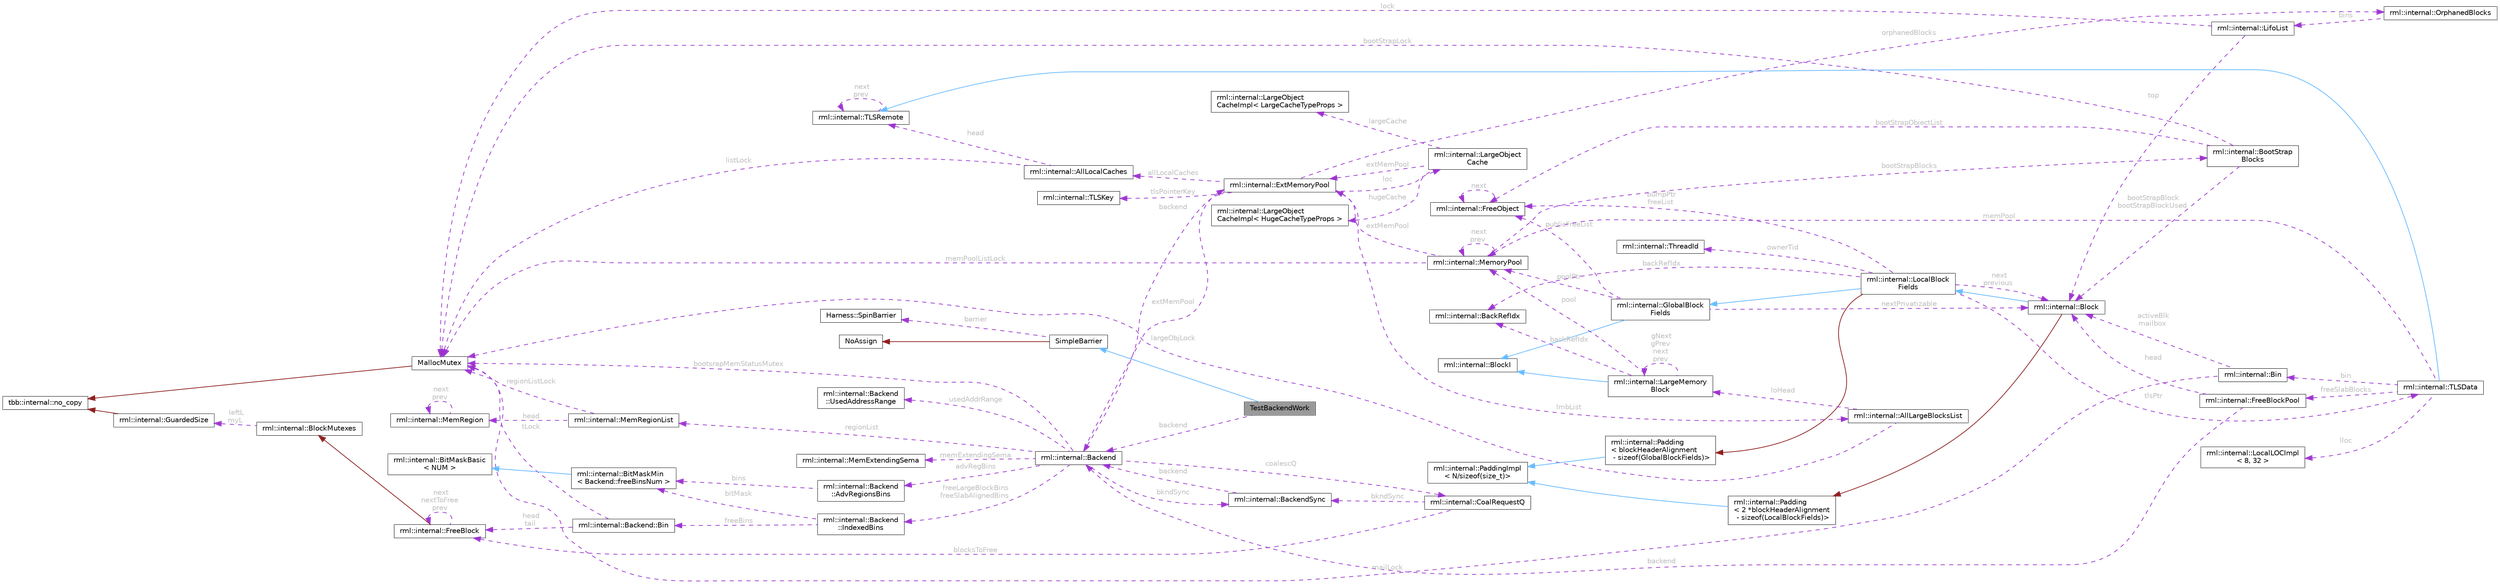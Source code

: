 digraph "TestBackendWork"
{
 // LATEX_PDF_SIZE
  bgcolor="transparent";
  edge [fontname=Helvetica,fontsize=10,labelfontname=Helvetica,labelfontsize=10];
  node [fontname=Helvetica,fontsize=10,shape=box,height=0.2,width=0.4];
  rankdir="LR";
  Node1 [id="Node000001",label="TestBackendWork",height=0.2,width=0.4,color="gray40", fillcolor="grey60", style="filled", fontcolor="black",tooltip=" "];
  Node2 -> Node1 [id="edge1_Node000001_Node000002",dir="back",color="steelblue1",style="solid",tooltip=" "];
  Node2 [id="Node000002",label="SimpleBarrier",height=0.2,width=0.4,color="gray40", fillcolor="white", style="filled",URL="$class_simple_barrier.html",tooltip=" "];
  Node3 -> Node2 [id="edge2_Node000002_Node000003",dir="back",color="firebrick4",style="solid",tooltip=" "];
  Node3 [id="Node000003",label="NoAssign",height=0.2,width=0.4,color="gray40", fillcolor="white", style="filled",URL="$class_no_assign.html",tooltip="Base class for prohibiting compiler-generated operator="];
  Node4 -> Node2 [id="edge3_Node000002_Node000004",dir="back",color="darkorchid3",style="dashed",tooltip=" ",label=" barrier",fontcolor="grey" ];
  Node4 [id="Node000004",label="Harness::SpinBarrier",height=0.2,width=0.4,color="gray40", fillcolor="white", style="filled",URL="$class_harness_1_1_spin_barrier.html",tooltip=" "];
  Node5 -> Node1 [id="edge4_Node000001_Node000005",dir="back",color="darkorchid3",style="dashed",tooltip=" ",label=" backend",fontcolor="grey" ];
  Node5 [id="Node000005",label="rml::internal::Backend",height=0.2,width=0.4,color="gray40", fillcolor="white", style="filled",URL="$classrml_1_1internal_1_1_backend.html",tooltip=" "];
  Node6 -> Node5 [id="edge5_Node000005_Node000006",dir="back",color="darkorchid3",style="dashed",tooltip=" ",label=" extMemPool",fontcolor="grey" ];
  Node6 [id="Node000006",label="rml::internal::ExtMemoryPool",height=0.2,width=0.4,color="gray40", fillcolor="white", style="filled",URL="$structrml_1_1internal_1_1_ext_memory_pool.html",tooltip=" "];
  Node5 -> Node6 [id="edge6_Node000006_Node000005",dir="back",color="darkorchid3",style="dashed",tooltip=" ",label=" backend",fontcolor="grey" ];
  Node7 -> Node6 [id="edge7_Node000006_Node000007",dir="back",color="darkorchid3",style="dashed",tooltip=" ",label=" loc",fontcolor="grey" ];
  Node7 [id="Node000007",label="rml::internal::LargeObject\lCache",height=0.2,width=0.4,color="gray40", fillcolor="white", style="filled",URL="$classrml_1_1internal_1_1_large_object_cache.html",tooltip=" "];
  Node8 -> Node7 [id="edge8_Node000007_Node000008",dir="back",color="darkorchid3",style="dashed",tooltip=" ",label=" hugeCache",fontcolor="grey" ];
  Node8 [id="Node000008",label="rml::internal::LargeObject\lCacheImpl\< HugeCacheTypeProps \>",height=0.2,width=0.4,color="gray40", fillcolor="white", style="filled",URL="$classrml_1_1internal_1_1_large_object_cache_impl.html",tooltip=" "];
  Node9 -> Node7 [id="edge9_Node000007_Node000009",dir="back",color="darkorchid3",style="dashed",tooltip=" ",label=" largeCache",fontcolor="grey" ];
  Node9 [id="Node000009",label="rml::internal::LargeObject\lCacheImpl\< LargeCacheTypeProps \>",height=0.2,width=0.4,color="gray40", fillcolor="white", style="filled",URL="$classrml_1_1internal_1_1_large_object_cache_impl.html",tooltip=" "];
  Node6 -> Node7 [id="edge10_Node000007_Node000006",dir="back",color="darkorchid3",style="dashed",tooltip=" ",label=" extMemPool",fontcolor="grey" ];
  Node10 -> Node6 [id="edge11_Node000006_Node000010",dir="back",color="darkorchid3",style="dashed",tooltip=" ",label=" allLocalCaches",fontcolor="grey" ];
  Node10 [id="Node000010",label="rml::internal::AllLocalCaches",height=0.2,width=0.4,color="gray40", fillcolor="white", style="filled",URL="$classrml_1_1internal_1_1_all_local_caches.html",tooltip=" "];
  Node11 -> Node10 [id="edge12_Node000010_Node000011",dir="back",color="darkorchid3",style="dashed",tooltip=" ",label=" head",fontcolor="grey" ];
  Node11 [id="Node000011",label="rml::internal::TLSRemote",height=0.2,width=0.4,color="gray40", fillcolor="white", style="filled",URL="$structrml_1_1internal_1_1_t_l_s_remote.html",tooltip=" "];
  Node11 -> Node11 [id="edge13_Node000011_Node000011",dir="back",color="darkorchid3",style="dashed",tooltip=" ",label=" next\nprev",fontcolor="grey" ];
  Node12 -> Node10 [id="edge14_Node000010_Node000012",dir="back",color="darkorchid3",style="dashed",tooltip=" ",label=" listLock",fontcolor="grey" ];
  Node12 [id="Node000012",label="MallocMutex",height=0.2,width=0.4,color="gray40", fillcolor="white", style="filled",URL="$class_malloc_mutex.html",tooltip="Stripped down version of spin_mutex."];
  Node13 -> Node12 [id="edge15_Node000012_Node000013",dir="back",color="firebrick4",style="solid",tooltip=" "];
  Node13 [id="Node000013",label="tbb::internal::no_copy",height=0.2,width=0.4,color="gray40", fillcolor="white", style="filled",tooltip=" "];
  Node14 -> Node6 [id="edge16_Node000006_Node000014",dir="back",color="darkorchid3",style="dashed",tooltip=" ",label=" orphanedBlocks",fontcolor="grey" ];
  Node14 [id="Node000014",label="rml::internal::OrphanedBlocks",height=0.2,width=0.4,color="gray40", fillcolor="white", style="filled",URL="$classrml_1_1internal_1_1_orphaned_blocks.html",tooltip=" "];
  Node15 -> Node14 [id="edge17_Node000014_Node000015",dir="back",color="darkorchid3",style="dashed",tooltip=" ",label=" bins",fontcolor="grey" ];
  Node15 [id="Node000015",label="rml::internal::LifoList",height=0.2,width=0.4,color="gray40", fillcolor="white", style="filled",URL="$classrml_1_1internal_1_1_lifo_list.html",tooltip=" "];
  Node16 -> Node15 [id="edge18_Node000015_Node000016",dir="back",color="darkorchid3",style="dashed",tooltip=" ",label=" top",fontcolor="grey" ];
  Node16 [id="Node000016",label="rml::internal::Block",height=0.2,width=0.4,color="gray40", fillcolor="white", style="filled",URL="$classrml_1_1internal_1_1_block.html",tooltip=" "];
  Node17 -> Node16 [id="edge19_Node000016_Node000017",dir="back",color="steelblue1",style="solid",tooltip=" "];
  Node17 [id="Node000017",label="rml::internal::LocalBlock\lFields",height=0.2,width=0.4,color="gray40", fillcolor="white", style="filled",URL="$classrml_1_1internal_1_1_local_block_fields.html",tooltip=" "];
  Node18 -> Node17 [id="edge20_Node000017_Node000018",dir="back",color="steelblue1",style="solid",tooltip=" "];
  Node18 [id="Node000018",label="rml::internal::GlobalBlock\lFields",height=0.2,width=0.4,color="gray40", fillcolor="white", style="filled",URL="$classrml_1_1internal_1_1_global_block_fields.html",tooltip=" "];
  Node19 -> Node18 [id="edge21_Node000018_Node000019",dir="back",color="steelblue1",style="solid",tooltip=" "];
  Node19 [id="Node000019",label="rml::internal::BlockI",height=0.2,width=0.4,color="gray40", fillcolor="white", style="filled",URL="$classrml_1_1internal_1_1_block_i.html",tooltip=" "];
  Node20 -> Node18 [id="edge22_Node000018_Node000020",dir="back",color="darkorchid3",style="dashed",tooltip=" ",label=" publicFreeList",fontcolor="grey" ];
  Node20 [id="Node000020",label="rml::internal::FreeObject",height=0.2,width=0.4,color="gray40", fillcolor="white", style="filled",URL="$structrml_1_1internal_1_1_free_object.html",tooltip=" "];
  Node20 -> Node20 [id="edge23_Node000020_Node000020",dir="back",color="darkorchid3",style="dashed",tooltip=" ",label=" next",fontcolor="grey" ];
  Node16 -> Node18 [id="edge24_Node000018_Node000016",dir="back",color="darkorchid3",style="dashed",tooltip=" ",label=" nextPrivatizable",fontcolor="grey" ];
  Node21 -> Node18 [id="edge25_Node000018_Node000021",dir="back",color="darkorchid3",style="dashed",tooltip=" ",label=" poolPtr",fontcolor="grey" ];
  Node21 [id="Node000021",label="rml::internal::MemoryPool",height=0.2,width=0.4,color="gray40", fillcolor="white", style="filled",URL="$classrml_1_1internal_1_1_memory_pool.html",tooltip=" "];
  Node12 -> Node21 [id="edge26_Node000021_Node000012",dir="back",color="darkorchid3",style="dashed",tooltip=" ",label=" memPoolListLock",fontcolor="grey" ];
  Node21 -> Node21 [id="edge27_Node000021_Node000021",dir="back",color="darkorchid3",style="dashed",tooltip=" ",label=" next\nprev",fontcolor="grey" ];
  Node6 -> Node21 [id="edge28_Node000021_Node000006",dir="back",color="darkorchid3",style="dashed",tooltip=" ",label=" extMemPool",fontcolor="grey" ];
  Node22 -> Node21 [id="edge29_Node000021_Node000022",dir="back",color="darkorchid3",style="dashed",tooltip=" ",label=" bootStrapBlocks",fontcolor="grey" ];
  Node22 [id="Node000022",label="rml::internal::BootStrap\lBlocks",height=0.2,width=0.4,color="gray40", fillcolor="white", style="filled",URL="$classrml_1_1internal_1_1_boot_strap_blocks.html",tooltip=" "];
  Node12 -> Node22 [id="edge30_Node000022_Node000012",dir="back",color="darkorchid3",style="dashed",tooltip=" ",label=" bootStrapLock",fontcolor="grey" ];
  Node16 -> Node22 [id="edge31_Node000022_Node000016",dir="back",color="darkorchid3",style="dashed",tooltip=" ",label=" bootStrapBlock\nbootStrapBlockUsed",fontcolor="grey" ];
  Node20 -> Node22 [id="edge32_Node000022_Node000020",dir="back",color="darkorchid3",style="dashed",tooltip=" ",label=" bootStrapObjectList",fontcolor="grey" ];
  Node23 -> Node17 [id="edge33_Node000017_Node000023",dir="back",color="firebrick4",style="solid",tooltip=" "];
  Node23 [id="Node000023",label="rml::internal::Padding\l\< blockHeaderAlignment\l - sizeof(GlobalBlockFields)\>",height=0.2,width=0.4,color="gray40", fillcolor="white", style="filled",URL="$structrml_1_1internal_1_1_padding.html",tooltip=" "];
  Node24 -> Node23 [id="edge34_Node000023_Node000024",dir="back",color="steelblue1",style="solid",tooltip=" "];
  Node24 [id="Node000024",label="rml::internal::PaddingImpl\l\< N/sizeof(size_t)\>",height=0.2,width=0.4,color="gray40", fillcolor="white", style="filled",URL="$structrml_1_1internal_1_1_padding_impl.html",tooltip=" "];
  Node16 -> Node17 [id="edge35_Node000017_Node000016",dir="back",color="darkorchid3",style="dashed",tooltip=" ",label=" next\nprevious",fontcolor="grey" ];
  Node20 -> Node17 [id="edge36_Node000017_Node000020",dir="back",color="darkorchid3",style="dashed",tooltip=" ",label=" bumpPtr\nfreeList",fontcolor="grey" ];
  Node25 -> Node17 [id="edge37_Node000017_Node000025",dir="back",color="darkorchid3",style="dashed",tooltip=" ",label=" tlsPtr",fontcolor="grey" ];
  Node25 [id="Node000025",label="rml::internal::TLSData",height=0.2,width=0.4,color="gray40", fillcolor="white", style="filled",URL="$classrml_1_1internal_1_1_t_l_s_data.html",tooltip=" "];
  Node11 -> Node25 [id="edge38_Node000025_Node000011",dir="back",color="steelblue1",style="solid",tooltip=" "];
  Node21 -> Node25 [id="edge39_Node000025_Node000021",dir="back",color="darkorchid3",style="dashed",tooltip=" ",label=" memPool",fontcolor="grey" ];
  Node26 -> Node25 [id="edge40_Node000025_Node000026",dir="back",color="darkorchid3",style="dashed",tooltip=" ",label=" bin",fontcolor="grey" ];
  Node26 [id="Node000026",label="rml::internal::Bin",height=0.2,width=0.4,color="gray40", fillcolor="white", style="filled",URL="$classrml_1_1internal_1_1_bin.html",tooltip=" "];
  Node16 -> Node26 [id="edge41_Node000026_Node000016",dir="back",color="darkorchid3",style="dashed",tooltip=" ",label=" activeBlk\nmailbox",fontcolor="grey" ];
  Node12 -> Node26 [id="edge42_Node000026_Node000012",dir="back",color="darkorchid3",style="dashed",tooltip=" ",label=" mailLock",fontcolor="grey" ];
  Node27 -> Node25 [id="edge43_Node000025_Node000027",dir="back",color="darkorchid3",style="dashed",tooltip=" ",label=" freeSlabBlocks",fontcolor="grey" ];
  Node27 [id="Node000027",label="rml::internal::FreeBlockPool",height=0.2,width=0.4,color="gray40", fillcolor="white", style="filled",URL="$classrml_1_1internal_1_1_free_block_pool.html",tooltip=" "];
  Node16 -> Node27 [id="edge44_Node000027_Node000016",dir="back",color="darkorchid3",style="dashed",tooltip=" ",label=" head",fontcolor="grey" ];
  Node5 -> Node27 [id="edge45_Node000027_Node000005",dir="back",color="darkorchid3",style="dashed",tooltip=" ",label=" backend",fontcolor="grey" ];
  Node28 -> Node25 [id="edge46_Node000025_Node000028",dir="back",color="darkorchid3",style="dashed",tooltip=" ",label=" lloc",fontcolor="grey" ];
  Node28 [id="Node000028",label="rml::internal::LocalLOCImpl\l\< 8, 32 \>",height=0.2,width=0.4,color="gray40", fillcolor="white", style="filled",URL="$classrml_1_1internal_1_1_local_l_o_c_impl.html",tooltip=" "];
  Node29 -> Node17 [id="edge47_Node000017_Node000029",dir="back",color="darkorchid3",style="dashed",tooltip=" ",label=" ownerTid",fontcolor="grey" ];
  Node29 [id="Node000029",label="rml::internal::ThreadId",height=0.2,width=0.4,color="gray40", fillcolor="white", style="filled",URL="$classrml_1_1internal_1_1_thread_id.html",tooltip=" "];
  Node30 -> Node17 [id="edge48_Node000017_Node000030",dir="back",color="darkorchid3",style="dashed",tooltip=" ",label=" backRefIdx",fontcolor="grey" ];
  Node30 [id="Node000030",label="rml::internal::BackRefIdx",height=0.2,width=0.4,color="gray40", fillcolor="white", style="filled",URL="$classrml_1_1internal_1_1_back_ref_idx.html",tooltip=" "];
  Node31 -> Node16 [id="edge49_Node000016_Node000031",dir="back",color="firebrick4",style="solid",tooltip=" "];
  Node31 [id="Node000031",label="rml::internal::Padding\l\< 2 *blockHeaderAlignment\l - sizeof(LocalBlockFields)\>",height=0.2,width=0.4,color="gray40", fillcolor="white", style="filled",URL="$structrml_1_1internal_1_1_padding.html",tooltip=" "];
  Node24 -> Node31 [id="edge50_Node000031_Node000024",dir="back",color="steelblue1",style="solid",tooltip=" "];
  Node12 -> Node15 [id="edge51_Node000015_Node000012",dir="back",color="darkorchid3",style="dashed",tooltip=" ",label=" lock",fontcolor="grey" ];
  Node32 -> Node6 [id="edge52_Node000006_Node000032",dir="back",color="darkorchid3",style="dashed",tooltip=" ",label=" lmbList",fontcolor="grey" ];
  Node32 [id="Node000032",label="rml::internal::AllLargeBlocksList",height=0.2,width=0.4,color="gray40", fillcolor="white", style="filled",URL="$classrml_1_1internal_1_1_all_large_blocks_list.html",tooltip=" "];
  Node12 -> Node32 [id="edge53_Node000032_Node000012",dir="back",color="darkorchid3",style="dashed",tooltip=" ",label=" largeObjLock",fontcolor="grey" ];
  Node33 -> Node32 [id="edge54_Node000032_Node000033",dir="back",color="darkorchid3",style="dashed",tooltip=" ",label=" loHead",fontcolor="grey" ];
  Node33 [id="Node000033",label="rml::internal::LargeMemory\lBlock",height=0.2,width=0.4,color="gray40", fillcolor="white", style="filled",URL="$structrml_1_1internal_1_1_large_memory_block.html",tooltip=" "];
  Node19 -> Node33 [id="edge55_Node000033_Node000019",dir="back",color="steelblue1",style="solid",tooltip=" "];
  Node21 -> Node33 [id="edge56_Node000033_Node000021",dir="back",color="darkorchid3",style="dashed",tooltip=" ",label=" pool",fontcolor="grey" ];
  Node33 -> Node33 [id="edge57_Node000033_Node000033",dir="back",color="darkorchid3",style="dashed",tooltip=" ",label=" gNext\ngPrev\nnext\nprev",fontcolor="grey" ];
  Node30 -> Node33 [id="edge58_Node000033_Node000030",dir="back",color="darkorchid3",style="dashed",tooltip=" ",label=" backRefIdx",fontcolor="grey" ];
  Node34 -> Node6 [id="edge59_Node000006_Node000034",dir="back",color="darkorchid3",style="dashed",tooltip=" ",label=" tlsPointerKey",fontcolor="grey" ];
  Node34 [id="Node000034",label="rml::internal::TLSKey",height=0.2,width=0.4,color="gray40", fillcolor="white", style="filled",URL="$classrml_1_1internal_1_1_t_l_s_key.html",tooltip=" "];
  Node35 -> Node5 [id="edge60_Node000005_Node000035",dir="back",color="darkorchid3",style="dashed",tooltip=" ",label=" regionList",fontcolor="grey" ];
  Node35 [id="Node000035",label="rml::internal::MemRegionList",height=0.2,width=0.4,color="gray40", fillcolor="white", style="filled",URL="$classrml_1_1internal_1_1_mem_region_list.html",tooltip=" "];
  Node12 -> Node35 [id="edge61_Node000035_Node000012",dir="back",color="darkorchid3",style="dashed",tooltip=" ",label=" regionListLock",fontcolor="grey" ];
  Node36 -> Node35 [id="edge62_Node000035_Node000036",dir="back",color="darkorchid3",style="dashed",tooltip=" ",label=" head",fontcolor="grey" ];
  Node36 [id="Node000036",label="rml::internal::MemRegion",height=0.2,width=0.4,color="gray40", fillcolor="white", style="filled",URL="$structrml_1_1internal_1_1_mem_region.html",tooltip=" "];
  Node36 -> Node36 [id="edge63_Node000036_Node000036",dir="back",color="darkorchid3",style="dashed",tooltip=" ",label=" next\nprev",fontcolor="grey" ];
  Node37 -> Node5 [id="edge64_Node000005_Node000037",dir="back",color="darkorchid3",style="dashed",tooltip=" ",label=" coalescQ",fontcolor="grey" ];
  Node37 [id="Node000037",label="rml::internal::CoalRequestQ",height=0.2,width=0.4,color="gray40", fillcolor="white", style="filled",URL="$classrml_1_1internal_1_1_coal_request_q.html",tooltip=" "];
  Node38 -> Node37 [id="edge65_Node000037_Node000038",dir="back",color="darkorchid3",style="dashed",tooltip=" ",label=" blocksToFree",fontcolor="grey" ];
  Node38 [id="Node000038",label="rml::internal::FreeBlock",height=0.2,width=0.4,color="gray40", fillcolor="white", style="filled",URL="$classrml_1_1internal_1_1_free_block.html",tooltip=" "];
  Node39 -> Node38 [id="edge66_Node000038_Node000039",dir="back",color="firebrick4",style="solid",tooltip=" "];
  Node39 [id="Node000039",label="rml::internal::BlockMutexes",height=0.2,width=0.4,color="gray40", fillcolor="white", style="filled",URL="$classrml_1_1internal_1_1_block_mutexes.html",tooltip=" "];
  Node40 -> Node39 [id="edge67_Node000039_Node000040",dir="back",color="darkorchid3",style="dashed",tooltip=" ",label=" leftL\nmyL",fontcolor="grey" ];
  Node40 [id="Node000040",label="rml::internal::GuardedSize",height=0.2,width=0.4,color="gray40", fillcolor="white", style="filled",URL="$classrml_1_1internal_1_1_guarded_size.html",tooltip=" "];
  Node13 -> Node40 [id="edge68_Node000040_Node000013",dir="back",color="firebrick4",style="solid",tooltip=" "];
  Node38 -> Node38 [id="edge69_Node000038_Node000038",dir="back",color="darkorchid3",style="dashed",tooltip=" ",label=" next\nnextToFree\nprev",fontcolor="grey" ];
  Node41 -> Node37 [id="edge70_Node000037_Node000041",dir="back",color="darkorchid3",style="dashed",tooltip=" ",label=" bkndSync",fontcolor="grey" ];
  Node41 [id="Node000041",label="rml::internal::BackendSync",height=0.2,width=0.4,color="gray40", fillcolor="white", style="filled",URL="$classrml_1_1internal_1_1_backend_sync.html",tooltip=" "];
  Node5 -> Node41 [id="edge71_Node000041_Node000005",dir="back",color="darkorchid3",style="dashed",tooltip=" ",label=" backend",fontcolor="grey" ];
  Node41 -> Node5 [id="edge72_Node000005_Node000041",dir="back",color="darkorchid3",style="dashed",tooltip=" ",label=" bkndSync",fontcolor="grey" ];
  Node42 -> Node5 [id="edge73_Node000005_Node000042",dir="back",color="darkorchid3",style="dashed",tooltip=" ",label=" memExtendingSema",fontcolor="grey" ];
  Node42 [id="Node000042",label="rml::internal::MemExtendingSema",height=0.2,width=0.4,color="gray40", fillcolor="white", style="filled",URL="$classrml_1_1internal_1_1_mem_extending_sema.html",tooltip=" "];
  Node43 -> Node5 [id="edge74_Node000005_Node000043",dir="back",color="darkorchid3",style="dashed",tooltip=" ",label=" usedAddrRange",fontcolor="grey" ];
  Node43 [id="Node000043",label="rml::internal::Backend\l::UsedAddressRange",height=0.2,width=0.4,color="gray40", fillcolor="white", style="filled",URL="$classrml_1_1internal_1_1_backend_1_1_used_address_range.html",tooltip=" "];
  Node12 -> Node5 [id="edge75_Node000005_Node000012",dir="back",color="darkorchid3",style="dashed",tooltip=" ",label=" bootsrapMemStatusMutex",fontcolor="grey" ];
  Node44 -> Node5 [id="edge76_Node000005_Node000044",dir="back",color="darkorchid3",style="dashed",tooltip=" ",label=" advRegBins",fontcolor="grey" ];
  Node44 [id="Node000044",label="rml::internal::Backend\l::AdvRegionsBins",height=0.2,width=0.4,color="gray40", fillcolor="white", style="filled",URL="$classrml_1_1internal_1_1_backend_1_1_adv_regions_bins.html",tooltip=" "];
  Node45 -> Node44 [id="edge77_Node000044_Node000045",dir="back",color="darkorchid3",style="dashed",tooltip=" ",label=" bins",fontcolor="grey" ];
  Node45 [id="Node000045",label="rml::internal::BitMaskMin\l\< Backend::freeBinsNum \>",height=0.2,width=0.4,color="gray40", fillcolor="white", style="filled",URL="$classrml_1_1internal_1_1_bit_mask_min.html",tooltip=" "];
  Node46 -> Node45 [id="edge78_Node000045_Node000046",dir="back",color="steelblue1",style="solid",tooltip=" "];
  Node46 [id="Node000046",label="rml::internal::BitMaskBasic\l\< NUM \>",height=0.2,width=0.4,color="gray40", fillcolor="white", style="filled",URL="$classrml_1_1internal_1_1_bit_mask_basic.html",tooltip=" "];
  Node47 -> Node5 [id="edge79_Node000005_Node000047",dir="back",color="darkorchid3",style="dashed",tooltip=" ",label=" freeLargeBlockBins\nfreeSlabAlignedBins",fontcolor="grey" ];
  Node47 [id="Node000047",label="rml::internal::Backend\l::IndexedBins",height=0.2,width=0.4,color="gray40", fillcolor="white", style="filled",URL="$classrml_1_1internal_1_1_backend_1_1_indexed_bins.html",tooltip=" "];
  Node45 -> Node47 [id="edge80_Node000047_Node000045",dir="back",color="darkorchid3",style="dashed",tooltip=" ",label=" bitMask",fontcolor="grey" ];
  Node48 -> Node47 [id="edge81_Node000047_Node000048",dir="back",color="darkorchid3",style="dashed",tooltip=" ",label=" freeBins",fontcolor="grey" ];
  Node48 [id="Node000048",label="rml::internal::Backend::Bin",height=0.2,width=0.4,color="gray40", fillcolor="white", style="filled",URL="$structrml_1_1internal_1_1_backend_1_1_bin.html",tooltip=" "];
  Node38 -> Node48 [id="edge82_Node000048_Node000038",dir="back",color="darkorchid3",style="dashed",tooltip=" ",label=" head\ntail",fontcolor="grey" ];
  Node12 -> Node48 [id="edge83_Node000048_Node000012",dir="back",color="darkorchid3",style="dashed",tooltip=" ",label=" tLock",fontcolor="grey" ];
}
